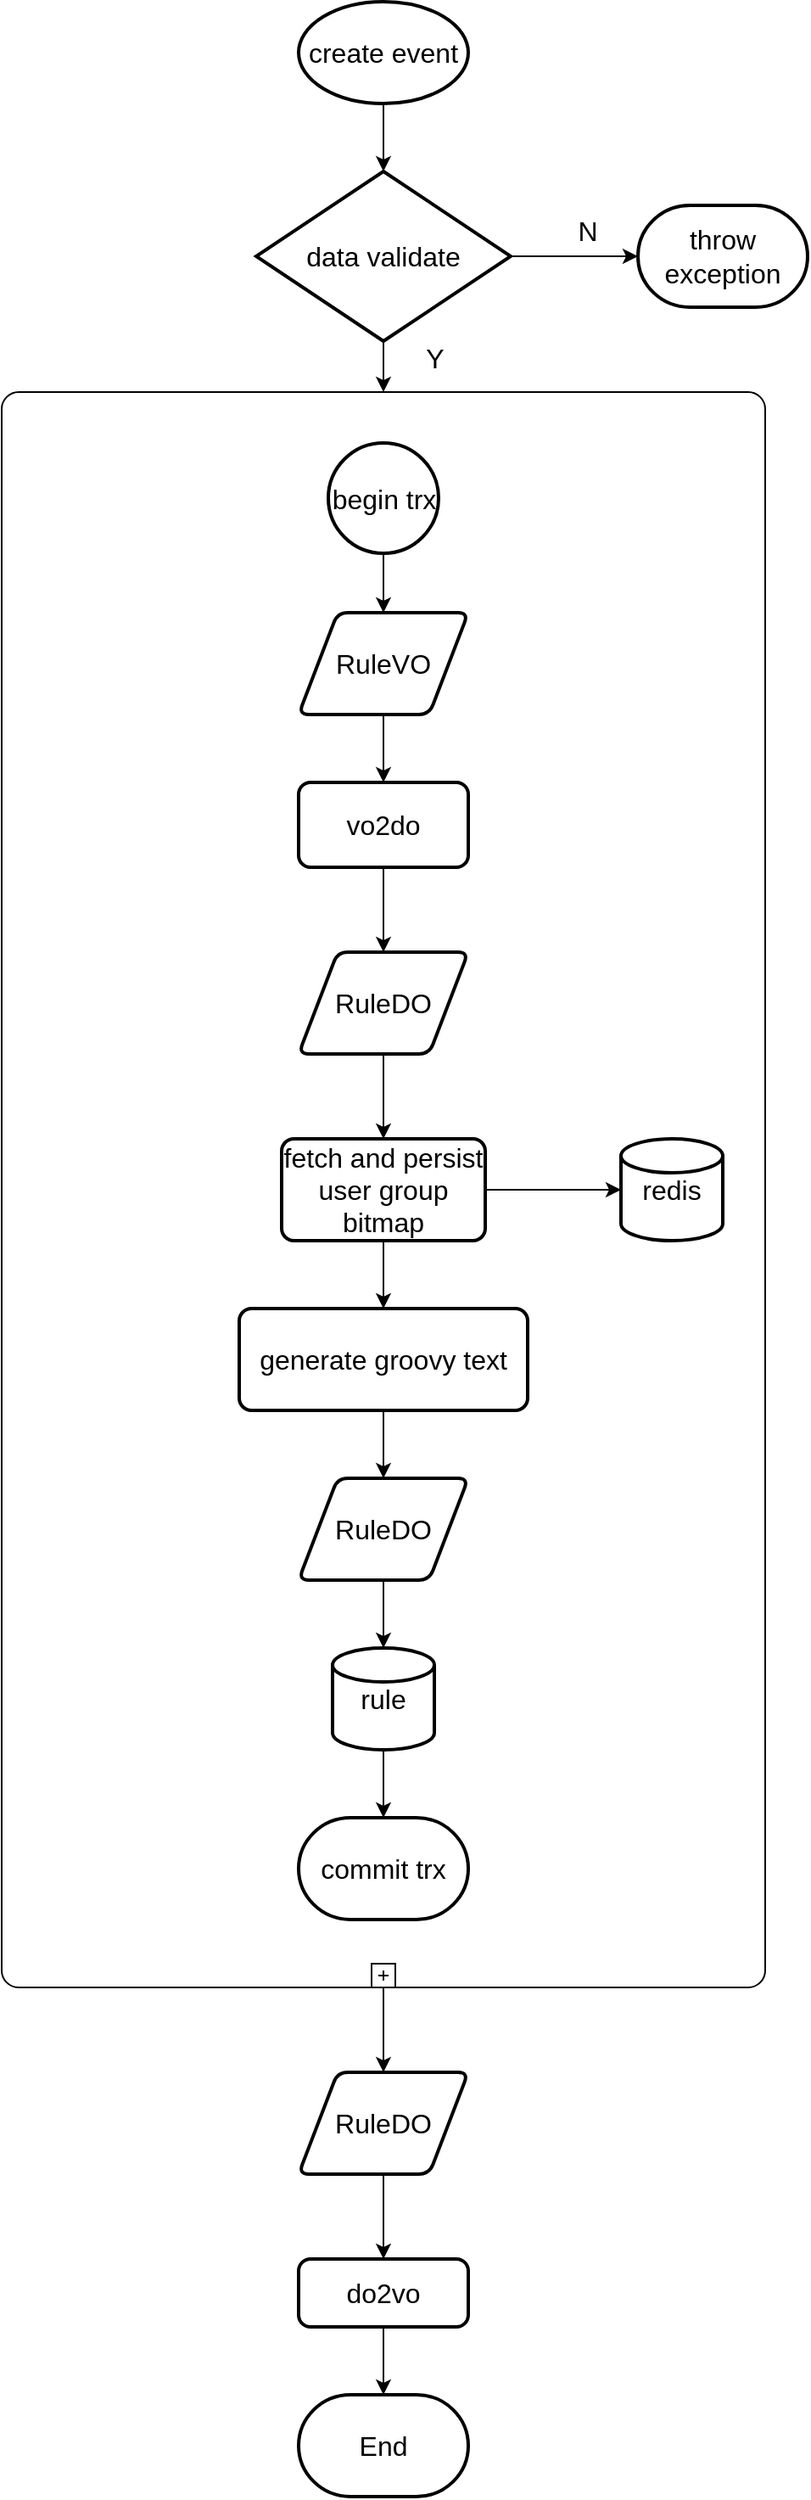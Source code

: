 <mxfile version="20.5.3" type="github">
  <diagram id="C5RBs43oDa-KdzZeNtuy" name="Page-1">
    <mxGraphModel dx="946" dy="613" grid="1" gridSize="10" guides="1" tooltips="1" connect="1" arrows="1" fold="1" page="1" pageScale="1" pageWidth="3300" pageHeight="4681" math="0" shadow="0">
      <root>
        <mxCell id="WIyWlLk6GJQsqaUBKTNV-0" />
        <mxCell id="WIyWlLk6GJQsqaUBKTNV-1" parent="WIyWlLk6GJQsqaUBKTNV-0" />
        <mxCell id="fS0RfPB_zb-3uNbmco2U-18" style="rounded=0;orthogonalLoop=1;jettySize=auto;html=1;entryX=0.5;entryY=0;entryDx=0;entryDy=0;entryPerimeter=0;" parent="WIyWlLk6GJQsqaUBKTNV-1" source="fS0RfPB_zb-3uNbmco2U-16" target="fS0RfPB_zb-3uNbmco2U-17" edge="1">
          <mxGeometry relative="1" as="geometry" />
        </mxCell>
        <mxCell id="fS0RfPB_zb-3uNbmco2U-16" value="create event" style="strokeWidth=2;html=1;shape=mxgraph.flowchart.start_1;whiteSpace=wrap;fontSize=16;" parent="WIyWlLk6GJQsqaUBKTNV-1" vertex="1">
          <mxGeometry x="670" y="140" width="100" height="60" as="geometry" />
        </mxCell>
        <mxCell id="fS0RfPB_zb-3uNbmco2U-20" style="edgeStyle=orthogonalEdgeStyle;rounded=0;orthogonalLoop=1;jettySize=auto;html=1;entryX=0;entryY=0.5;entryDx=0;entryDy=0;entryPerimeter=0;" parent="WIyWlLk6GJQsqaUBKTNV-1" source="fS0RfPB_zb-3uNbmco2U-17" target="Z6ygz40lFEd_rRB81E8B-7" edge="1">
          <mxGeometry relative="1" as="geometry">
            <mxPoint x="920" y="290" as="targetPoint" />
          </mxGeometry>
        </mxCell>
        <mxCell id="fS0RfPB_zb-3uNbmco2U-85" style="rounded=0;orthogonalLoop=1;jettySize=auto;html=1;entryX=0.5;entryY=0;entryDx=0;entryDy=0;entryPerimeter=0;fontSize=16;targetPerimeterSpacing=0;" parent="WIyWlLk6GJQsqaUBKTNV-1" source="fS0RfPB_zb-3uNbmco2U-17" target="fS0RfPB_zb-3uNbmco2U-24" edge="1">
          <mxGeometry relative="1" as="geometry" />
        </mxCell>
        <mxCell id="fS0RfPB_zb-3uNbmco2U-17" value="data validate" style="strokeWidth=2;html=1;shape=mxgraph.flowchart.decision;whiteSpace=wrap;fontSize=16;" parent="WIyWlLk6GJQsqaUBKTNV-1" vertex="1">
          <mxGeometry x="645" y="240" width="150" height="100" as="geometry" />
        </mxCell>
        <mxCell id="fS0RfPB_zb-3uNbmco2U-21" value="N" style="text;html=1;align=center;verticalAlign=middle;resizable=0;points=[];autosize=1;strokeColor=none;fillColor=none;fontSize=16;" parent="WIyWlLk6GJQsqaUBKTNV-1" vertex="1">
          <mxGeometry x="820" y="260" width="40" height="30" as="geometry" />
        </mxCell>
        <mxCell id="fS0RfPB_zb-3uNbmco2U-89" style="edgeStyle=none;rounded=0;orthogonalLoop=1;jettySize=auto;html=1;entryX=0.5;entryY=0;entryDx=0;entryDy=0;fontSize=16;targetPerimeterSpacing=0;" parent="WIyWlLk6GJQsqaUBKTNV-1" source="fS0RfPB_zb-3uNbmco2U-24" target="fS0RfPB_zb-3uNbmco2U-88" edge="1">
          <mxGeometry relative="1" as="geometry" />
        </mxCell>
        <mxCell id="hDSJZl-OeeHs49ADf9ct-0" style="edgeStyle=orthogonalEdgeStyle;rounded=0;orthogonalLoop=1;jettySize=auto;html=1;exitX=0.5;exitY=0;exitDx=0;exitDy=0;exitPerimeter=0;entryX=0.5;entryY=0;entryDx=0;entryDy=0;entryPerimeter=0;" parent="WIyWlLk6GJQsqaUBKTNV-1" source="fS0RfPB_zb-3uNbmco2U-24" target="fS0RfPB_zb-3uNbmco2U-35" edge="1">
          <mxGeometry relative="1" as="geometry" />
        </mxCell>
        <mxCell id="fS0RfPB_zb-3uNbmco2U-24" value="" style="points=[[0.25,0,0],[0.5,0,0],[0.75,0,0],[1,0.25,0],[1,0.5,0],[1,0.75,0],[0.75,1,0],[0.5,1,0],[0.25,1,0],[0,0.75,0],[0,0.5,0],[0,0.25,0]];shape=mxgraph.bpmn.task;whiteSpace=wrap;rectStyle=rounded;size=10;html=1;taskMarker=abstract;isLoopSub=1;fontSize=16;movable=1;resizable=1;rotatable=1;deletable=1;editable=1;connectable=1;" parent="WIyWlLk6GJQsqaUBKTNV-1" vertex="1">
          <mxGeometry x="495" y="370" width="450" height="940" as="geometry" />
        </mxCell>
        <mxCell id="fS0RfPB_zb-3uNbmco2U-58" style="edgeStyle=orthogonalEdgeStyle;rounded=0;orthogonalLoop=1;jettySize=auto;html=1;entryX=0.5;entryY=0;entryDx=0;entryDy=0;fontSize=16;" parent="WIyWlLk6GJQsqaUBKTNV-1" source="fS0RfPB_zb-3uNbmco2U-25" target="fS0RfPB_zb-3uNbmco2U-57" edge="1">
          <mxGeometry relative="1" as="geometry" />
        </mxCell>
        <mxCell id="fS0RfPB_zb-3uNbmco2U-25" value="vo2do" style="rounded=1;whiteSpace=wrap;html=1;absoluteArcSize=1;arcSize=14;strokeWidth=2;fontSize=16;" parent="WIyWlLk6GJQsqaUBKTNV-1" vertex="1">
          <mxGeometry x="670" y="600" width="100" height="50" as="geometry" />
        </mxCell>
        <mxCell id="fS0RfPB_zb-3uNbmco2U-37" style="edgeStyle=orthogonalEdgeStyle;rounded=0;orthogonalLoop=1;jettySize=auto;html=1;fontSize=16;" parent="WIyWlLk6GJQsqaUBKTNV-1" source="fS0RfPB_zb-3uNbmco2U-32" target="fS0RfPB_zb-3uNbmco2U-25" edge="1">
          <mxGeometry relative="1" as="geometry" />
        </mxCell>
        <mxCell id="fS0RfPB_zb-3uNbmco2U-32" value="RuleVO" style="shape=parallelogram;html=1;strokeWidth=2;perimeter=parallelogramPerimeter;whiteSpace=wrap;rounded=1;arcSize=12;size=0.23;fontSize=16;" parent="WIyWlLk6GJQsqaUBKTNV-1" vertex="1">
          <mxGeometry x="670" y="500" width="100" height="60" as="geometry" />
        </mxCell>
        <mxCell id="fS0RfPB_zb-3uNbmco2U-36" style="edgeStyle=orthogonalEdgeStyle;rounded=0;orthogonalLoop=1;jettySize=auto;html=1;exitX=0.5;exitY=1;exitDx=0;exitDy=0;exitPerimeter=0;entryX=0.5;entryY=0;entryDx=0;entryDy=0;fontSize=16;" parent="WIyWlLk6GJQsqaUBKTNV-1" source="fS0RfPB_zb-3uNbmco2U-35" target="fS0RfPB_zb-3uNbmco2U-32" edge="1">
          <mxGeometry relative="1" as="geometry" />
        </mxCell>
        <mxCell id="fS0RfPB_zb-3uNbmco2U-35" value="begin trx" style="strokeWidth=2;html=1;shape=mxgraph.flowchart.start_2;whiteSpace=wrap;fontSize=16;" parent="WIyWlLk6GJQsqaUBKTNV-1" vertex="1">
          <mxGeometry x="687.5" y="400" width="65" height="65" as="geometry" />
        </mxCell>
        <mxCell id="fS0RfPB_zb-3uNbmco2U-62" value="" style="edgeStyle=orthogonalEdgeStyle;rounded=0;orthogonalLoop=1;jettySize=auto;html=1;fontSize=16;" parent="WIyWlLk6GJQsqaUBKTNV-1" source="fS0RfPB_zb-3uNbmco2U-57" target="fS0RfPB_zb-3uNbmco2U-61" edge="1">
          <mxGeometry relative="1" as="geometry" />
        </mxCell>
        <mxCell id="fS0RfPB_zb-3uNbmco2U-57" value="RuleDO" style="shape=parallelogram;html=1;strokeWidth=2;perimeter=parallelogramPerimeter;whiteSpace=wrap;rounded=1;arcSize=12;size=0.23;fontSize=16;" parent="WIyWlLk6GJQsqaUBKTNV-1" vertex="1">
          <mxGeometry x="670" y="700" width="100" height="60" as="geometry" />
        </mxCell>
        <mxCell id="fS0RfPB_zb-3uNbmco2U-65" value="" style="edgeStyle=orthogonalEdgeStyle;rounded=0;orthogonalLoop=1;jettySize=auto;html=1;fontSize=16;" parent="WIyWlLk6GJQsqaUBKTNV-1" source="fS0RfPB_zb-3uNbmco2U-61" target="fS0RfPB_zb-3uNbmco2U-64" edge="1">
          <mxGeometry relative="1" as="geometry" />
        </mxCell>
        <mxCell id="fS0RfPB_zb-3uNbmco2U-69" style="edgeStyle=orthogonalEdgeStyle;rounded=0;orthogonalLoop=1;jettySize=auto;html=1;fontSize=16;" parent="WIyWlLk6GJQsqaUBKTNV-1" source="fS0RfPB_zb-3uNbmco2U-61" target="fS0RfPB_zb-3uNbmco2U-66" edge="1">
          <mxGeometry relative="1" as="geometry" />
        </mxCell>
        <mxCell id="fS0RfPB_zb-3uNbmco2U-61" value="fetch and persist user group bitmap" style="whiteSpace=wrap;html=1;fontSize=16;strokeWidth=2;rounded=1;arcSize=12;" parent="WIyWlLk6GJQsqaUBKTNV-1" vertex="1">
          <mxGeometry x="660" y="810" width="120" height="60" as="geometry" />
        </mxCell>
        <mxCell id="fS0RfPB_zb-3uNbmco2U-71" style="edgeStyle=orthogonalEdgeStyle;rounded=0;orthogonalLoop=1;jettySize=auto;html=1;entryX=0.5;entryY=0;entryDx=0;entryDy=0;fontSize=16;" parent="WIyWlLk6GJQsqaUBKTNV-1" source="fS0RfPB_zb-3uNbmco2U-64" target="fS0RfPB_zb-3uNbmco2U-70" edge="1">
          <mxGeometry relative="1" as="geometry" />
        </mxCell>
        <mxCell id="fS0RfPB_zb-3uNbmco2U-64" value="generate groovy text" style="whiteSpace=wrap;html=1;fontSize=16;strokeWidth=2;rounded=1;arcSize=12;" parent="WIyWlLk6GJQsqaUBKTNV-1" vertex="1">
          <mxGeometry x="635" y="910" width="170" height="60" as="geometry" />
        </mxCell>
        <mxCell id="fS0RfPB_zb-3uNbmco2U-66" value="redis" style="strokeWidth=2;html=1;shape=mxgraph.flowchart.database;whiteSpace=wrap;fontSize=16;" parent="WIyWlLk6GJQsqaUBKTNV-1" vertex="1">
          <mxGeometry x="860" y="810" width="60" height="60" as="geometry" />
        </mxCell>
        <mxCell id="fS0RfPB_zb-3uNbmco2U-74" style="edgeStyle=orthogonalEdgeStyle;rounded=0;orthogonalLoop=1;jettySize=auto;html=1;entryX=0.5;entryY=0;entryDx=0;entryDy=0;entryPerimeter=0;fontSize=16;" parent="WIyWlLk6GJQsqaUBKTNV-1" source="fS0RfPB_zb-3uNbmco2U-70" target="fS0RfPB_zb-3uNbmco2U-72" edge="1">
          <mxGeometry relative="1" as="geometry" />
        </mxCell>
        <mxCell id="fS0RfPB_zb-3uNbmco2U-70" value="RuleDO" style="shape=parallelogram;html=1;strokeWidth=2;perimeter=parallelogramPerimeter;whiteSpace=wrap;rounded=1;arcSize=12;size=0.23;fontSize=16;" parent="WIyWlLk6GJQsqaUBKTNV-1" vertex="1">
          <mxGeometry x="670" y="1010" width="100" height="60" as="geometry" />
        </mxCell>
        <mxCell id="fS0RfPB_zb-3uNbmco2U-82" style="edgeStyle=none;rounded=0;orthogonalLoop=1;jettySize=auto;html=1;entryX=0.5;entryY=0;entryDx=0;entryDy=0;entryPerimeter=0;fontSize=16;" parent="WIyWlLk6GJQsqaUBKTNV-1" source="fS0RfPB_zb-3uNbmco2U-72" target="Z6ygz40lFEd_rRB81E8B-1" edge="1">
          <mxGeometry relative="1" as="geometry">
            <mxPoint x="720" y="1200" as="targetPoint" />
          </mxGeometry>
        </mxCell>
        <mxCell id="fS0RfPB_zb-3uNbmco2U-72" value="rule" style="strokeWidth=2;html=1;shape=mxgraph.flowchart.database;whiteSpace=wrap;fontSize=16;" parent="WIyWlLk6GJQsqaUBKTNV-1" vertex="1">
          <mxGeometry x="690" y="1110" width="60" height="60" as="geometry" />
        </mxCell>
        <mxCell id="fS0RfPB_zb-3uNbmco2U-87" value="Y" style="text;html=1;align=center;verticalAlign=middle;resizable=0;points=[];autosize=1;strokeColor=none;fillColor=none;fontSize=16;" parent="WIyWlLk6GJQsqaUBKTNV-1" vertex="1">
          <mxGeometry x="735" y="335" width="30" height="30" as="geometry" />
        </mxCell>
        <mxCell id="fS0RfPB_zb-3uNbmco2U-91" style="edgeStyle=none;rounded=0;orthogonalLoop=1;jettySize=auto;html=1;entryX=0.5;entryY=0;entryDx=0;entryDy=0;fontSize=16;targetPerimeterSpacing=0;" parent="WIyWlLk6GJQsqaUBKTNV-1" source="fS0RfPB_zb-3uNbmco2U-88" target="fS0RfPB_zb-3uNbmco2U-90" edge="1">
          <mxGeometry relative="1" as="geometry" />
        </mxCell>
        <mxCell id="fS0RfPB_zb-3uNbmco2U-88" value="RuleDO" style="shape=parallelogram;html=1;strokeWidth=2;perimeter=parallelogramPerimeter;whiteSpace=wrap;rounded=1;arcSize=12;size=0.23;fontSize=16;" parent="WIyWlLk6GJQsqaUBKTNV-1" vertex="1">
          <mxGeometry x="670" y="1360" width="100" height="60" as="geometry" />
        </mxCell>
        <mxCell id="fS0RfPB_zb-3uNbmco2U-93" style="edgeStyle=none;rounded=0;orthogonalLoop=1;jettySize=auto;html=1;entryX=0.5;entryY=0;entryDx=0;entryDy=0;entryPerimeter=0;fontSize=16;targetPerimeterSpacing=0;" parent="WIyWlLk6GJQsqaUBKTNV-1" source="fS0RfPB_zb-3uNbmco2U-90" target="Z6ygz40lFEd_rRB81E8B-0" edge="1">
          <mxGeometry relative="1" as="geometry">
            <mxPoint x="720" y="1550" as="targetPoint" />
          </mxGeometry>
        </mxCell>
        <mxCell id="fS0RfPB_zb-3uNbmco2U-90" value="do2vo" style="rounded=1;whiteSpace=wrap;html=1;absoluteArcSize=1;arcSize=14;strokeWidth=2;fontSize=16;" parent="WIyWlLk6GJQsqaUBKTNV-1" vertex="1">
          <mxGeometry x="670" y="1470" width="100" height="40" as="geometry" />
        </mxCell>
        <mxCell id="Z6ygz40lFEd_rRB81E8B-0" value="End" style="strokeWidth=2;html=1;shape=mxgraph.flowchart.terminator;whiteSpace=wrap;fontSize=16;" vertex="1" parent="WIyWlLk6GJQsqaUBKTNV-1">
          <mxGeometry x="670" y="1550" width="100" height="60" as="geometry" />
        </mxCell>
        <mxCell id="Z6ygz40lFEd_rRB81E8B-1" value="commit trx" style="strokeWidth=2;html=1;shape=mxgraph.flowchart.terminator;whiteSpace=wrap;fontSize=16;" vertex="1" parent="WIyWlLk6GJQsqaUBKTNV-1">
          <mxGeometry x="670" y="1210" width="100" height="60" as="geometry" />
        </mxCell>
        <mxCell id="Z6ygz40lFEd_rRB81E8B-7" value="throw exception" style="strokeWidth=2;html=1;shape=mxgraph.flowchart.terminator;whiteSpace=wrap;fontSize=16;" vertex="1" parent="WIyWlLk6GJQsqaUBKTNV-1">
          <mxGeometry x="870" y="260" width="100" height="60" as="geometry" />
        </mxCell>
      </root>
    </mxGraphModel>
  </diagram>
</mxfile>
